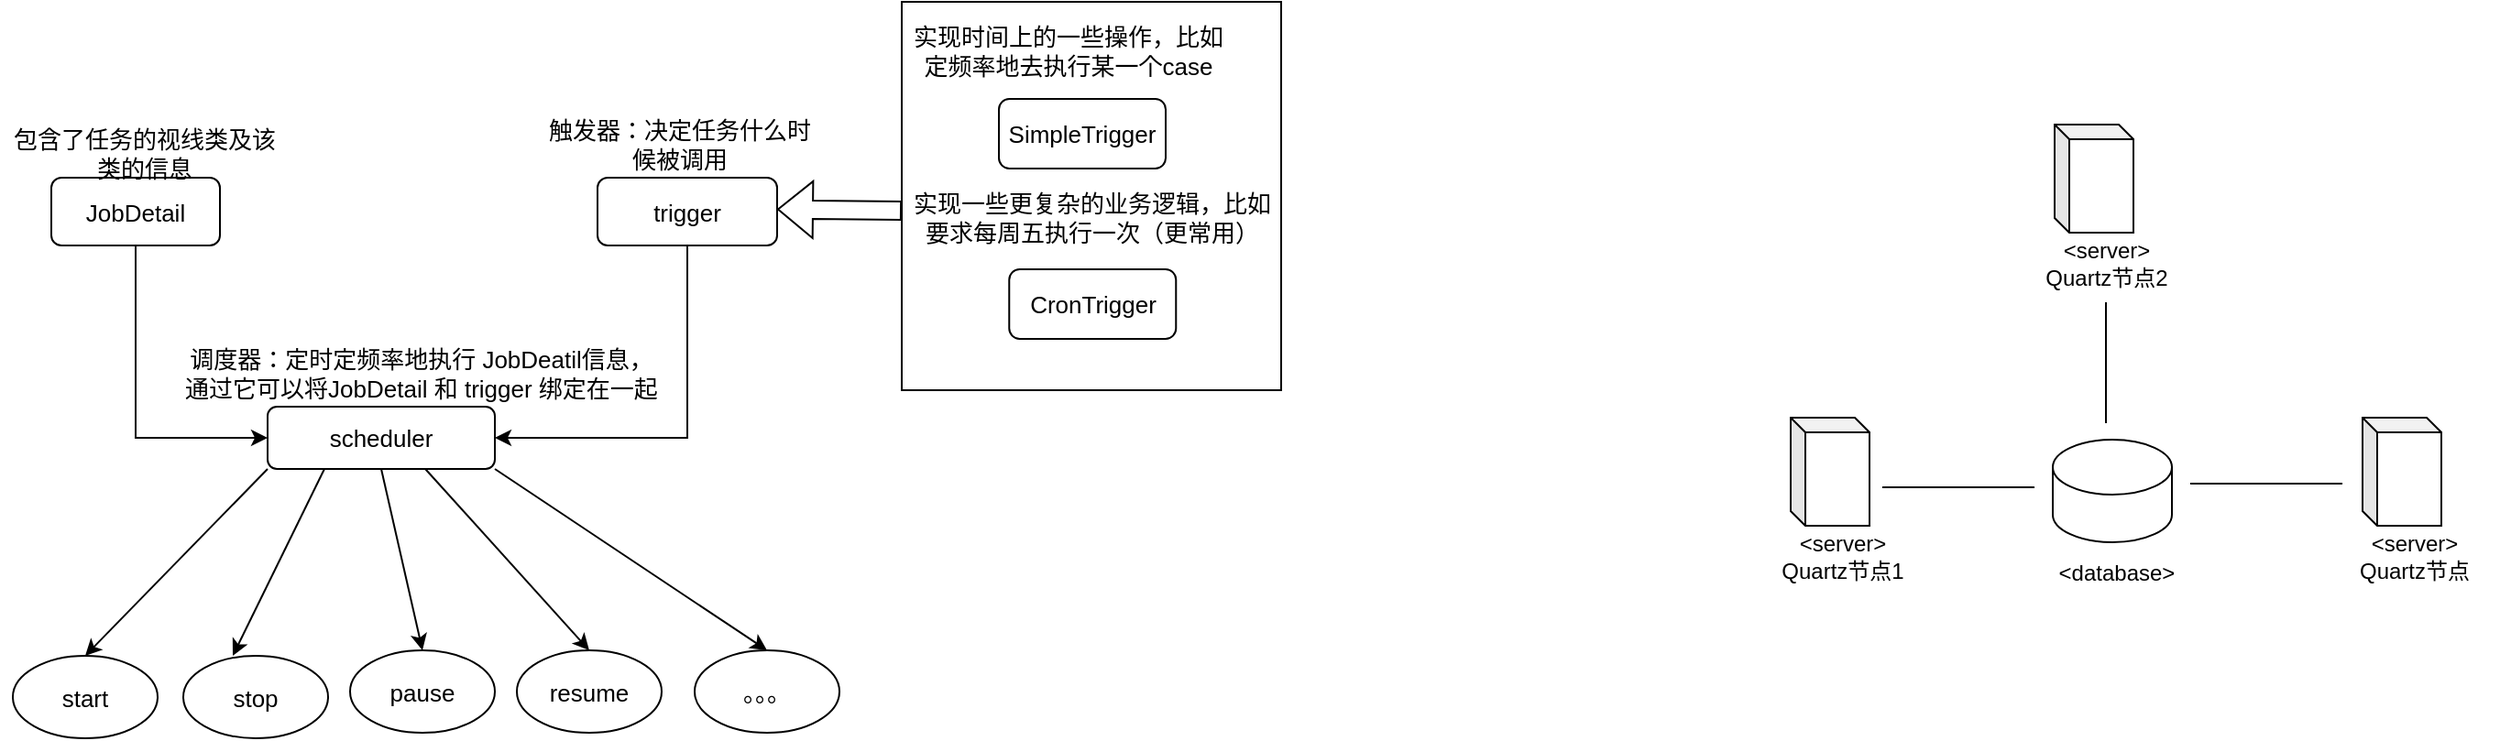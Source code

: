 <mxfile version="22.1.18" type="github">
  <diagram name="第 1 页" id="Cbjm2723TIX3uI8G1TU3">
    <mxGraphModel dx="1434" dy="756" grid="0" gridSize="10" guides="1" tooltips="1" connect="1" arrows="1" fold="1" page="1" pageScale="1" pageWidth="500000" pageHeight="400000" math="0" shadow="0">
      <root>
        <mxCell id="0" />
        <mxCell id="1" parent="0" />
        <mxCell id="OXMtyyxUVlepq9rhhOlZ-22" value="" style="rounded=0;whiteSpace=wrap;html=1;fontSize=13;" vertex="1" parent="1">
          <mxGeometry x="681" y="61" width="207" height="212" as="geometry" />
        </mxCell>
        <mxCell id="OXMtyyxUVlepq9rhhOlZ-15" style="edgeStyle=orthogonalEdgeStyle;rounded=0;orthogonalLoop=1;jettySize=auto;html=1;exitX=0.5;exitY=1;exitDx=0;exitDy=0;entryX=1;entryY=0.5;entryDx=0;entryDy=0;fontSize=13;" edge="1" parent="1" source="OXMtyyxUVlepq9rhhOlZ-2" target="OXMtyyxUVlepq9rhhOlZ-5">
          <mxGeometry relative="1" as="geometry" />
        </mxCell>
        <mxCell id="OXMtyyxUVlepq9rhhOlZ-2" value="trigger" style="rounded=1;whiteSpace=wrap;html=1;fontSize=13;" vertex="1" parent="1">
          <mxGeometry x="515" y="157" width="98" height="37" as="geometry" />
        </mxCell>
        <mxCell id="OXMtyyxUVlepq9rhhOlZ-3" value="SimpleTrigger" style="rounded=1;whiteSpace=wrap;html=1;fontSize=13;" vertex="1" parent="1">
          <mxGeometry x="734" y="114" width="91" height="38" as="geometry" />
        </mxCell>
        <mxCell id="OXMtyyxUVlepq9rhhOlZ-5" value="scheduler" style="rounded=1;whiteSpace=wrap;html=1;fontSize=13;" vertex="1" parent="1">
          <mxGeometry x="335" y="282" width="124" height="34" as="geometry" />
        </mxCell>
        <mxCell id="OXMtyyxUVlepq9rhhOlZ-14" style="edgeStyle=orthogonalEdgeStyle;rounded=0;orthogonalLoop=1;jettySize=auto;html=1;exitX=0.5;exitY=1;exitDx=0;exitDy=0;entryX=0;entryY=0.5;entryDx=0;entryDy=0;fontSize=13;" edge="1" parent="1" source="OXMtyyxUVlepq9rhhOlZ-6" target="OXMtyyxUVlepq9rhhOlZ-5">
          <mxGeometry relative="1" as="geometry" />
        </mxCell>
        <mxCell id="OXMtyyxUVlepq9rhhOlZ-6" value="JobDetail" style="rounded=1;whiteSpace=wrap;html=1;fontSize=13;" vertex="1" parent="1">
          <mxGeometry x="217" y="157" width="92" height="37" as="geometry" />
        </mxCell>
        <mxCell id="OXMtyyxUVlepq9rhhOlZ-7" value="start" style="ellipse;whiteSpace=wrap;html=1;fontSize=13;" vertex="1" parent="1">
          <mxGeometry x="196" y="418" width="79" height="45" as="geometry" />
        </mxCell>
        <mxCell id="OXMtyyxUVlepq9rhhOlZ-9" value="CronTrigger" style="rounded=1;whiteSpace=wrap;html=1;fontSize=13;" vertex="1" parent="1">
          <mxGeometry x="739.63" y="207" width="91" height="38" as="geometry" />
        </mxCell>
        <mxCell id="OXMtyyxUVlepq9rhhOlZ-10" value="stop" style="ellipse;whiteSpace=wrap;html=1;fontSize=13;" vertex="1" parent="1">
          <mxGeometry x="289" y="418" width="79" height="45" as="geometry" />
        </mxCell>
        <mxCell id="OXMtyyxUVlepq9rhhOlZ-11" value="pause" style="ellipse;whiteSpace=wrap;html=1;fontSize=13;" vertex="1" parent="1">
          <mxGeometry x="380" y="415" width="79" height="45" as="geometry" />
        </mxCell>
        <mxCell id="OXMtyyxUVlepq9rhhOlZ-12" value="resume" style="ellipse;whiteSpace=wrap;html=1;fontSize=13;" vertex="1" parent="1">
          <mxGeometry x="471" y="415" width="79" height="45" as="geometry" />
        </mxCell>
        <mxCell id="OXMtyyxUVlepq9rhhOlZ-13" value="。。。" style="ellipse;whiteSpace=wrap;html=1;fontSize=13;" vertex="1" parent="1">
          <mxGeometry x="568" y="415" width="79" height="45" as="geometry" />
        </mxCell>
        <mxCell id="OXMtyyxUVlepq9rhhOlZ-17" value="" style="endArrow=classic;html=1;rounded=0;exitX=0;exitY=1;exitDx=0;exitDy=0;entryX=0.5;entryY=0;entryDx=0;entryDy=0;fontSize=13;" edge="1" parent="1" source="OXMtyyxUVlepq9rhhOlZ-5" target="OXMtyyxUVlepq9rhhOlZ-7">
          <mxGeometry width="50" height="50" relative="1" as="geometry">
            <mxPoint x="732" y="368" as="sourcePoint" />
            <mxPoint x="782" y="318" as="targetPoint" />
          </mxGeometry>
        </mxCell>
        <mxCell id="OXMtyyxUVlepq9rhhOlZ-18" value="" style="endArrow=classic;html=1;rounded=0;exitX=0.25;exitY=1;exitDx=0;exitDy=0;entryX=0.5;entryY=0;entryDx=0;entryDy=0;fontSize=13;" edge="1" parent="1" source="OXMtyyxUVlepq9rhhOlZ-5">
          <mxGeometry width="50" height="50" relative="1" as="geometry">
            <mxPoint x="415" y="316" as="sourcePoint" />
            <mxPoint x="316" y="418" as="targetPoint" />
          </mxGeometry>
        </mxCell>
        <mxCell id="OXMtyyxUVlepq9rhhOlZ-19" value="" style="endArrow=classic;html=1;rounded=0;exitX=0.5;exitY=1;exitDx=0;exitDy=0;entryX=0.5;entryY=0;entryDx=0;entryDy=0;fontSize=13;" edge="1" parent="1" source="OXMtyyxUVlepq9rhhOlZ-5" target="OXMtyyxUVlepq9rhhOlZ-11">
          <mxGeometry width="50" height="50" relative="1" as="geometry">
            <mxPoint x="376" y="326" as="sourcePoint" />
            <mxPoint x="326" y="428" as="targetPoint" />
          </mxGeometry>
        </mxCell>
        <mxCell id="OXMtyyxUVlepq9rhhOlZ-20" value="" style="endArrow=classic;html=1;rounded=0;exitX=0.694;exitY=1;exitDx=0;exitDy=0;entryX=0.5;entryY=0;entryDx=0;entryDy=0;exitPerimeter=0;fontSize=13;" edge="1" parent="1" source="OXMtyyxUVlepq9rhhOlZ-5" target="OXMtyyxUVlepq9rhhOlZ-12">
          <mxGeometry width="50" height="50" relative="1" as="geometry">
            <mxPoint x="407" y="326" as="sourcePoint" />
            <mxPoint x="430" y="425" as="targetPoint" />
          </mxGeometry>
        </mxCell>
        <mxCell id="OXMtyyxUVlepq9rhhOlZ-21" value="" style="endArrow=classic;html=1;rounded=0;exitX=1;exitY=1;exitDx=0;exitDy=0;entryX=0.5;entryY=0;entryDx=0;entryDy=0;fontSize=13;" edge="1" parent="1" source="OXMtyyxUVlepq9rhhOlZ-5" target="OXMtyyxUVlepq9rhhOlZ-13">
          <mxGeometry width="50" height="50" relative="1" as="geometry">
            <mxPoint x="431" y="326" as="sourcePoint" />
            <mxPoint x="521" y="425" as="targetPoint" />
          </mxGeometry>
        </mxCell>
        <mxCell id="OXMtyyxUVlepq9rhhOlZ-23" value="" style="shape=flexArrow;endArrow=classic;html=1;rounded=0;exitX=0;exitY=0.5;exitDx=0;exitDy=0;entryX=1;entryY=0.25;entryDx=0;entryDy=0;fontSize=13;" edge="1" parent="1">
          <mxGeometry width="50" height="50" relative="1" as="geometry">
            <mxPoint x="681" y="175" as="sourcePoint" />
            <mxPoint x="613" y="174.25" as="targetPoint" />
          </mxGeometry>
        </mxCell>
        <mxCell id="OXMtyyxUVlepq9rhhOlZ-24" value="包含了任务的视线类及该类的信息" style="text;html=1;strokeColor=none;fillColor=none;align=center;verticalAlign=middle;whiteSpace=wrap;rounded=0;fontSize=13;" vertex="1" parent="1">
          <mxGeometry x="189.5" y="128" width="155.5" height="31" as="geometry" />
        </mxCell>
        <mxCell id="OXMtyyxUVlepq9rhhOlZ-25" value="触发器：决定任务什么时候被调用" style="text;html=1;strokeColor=none;fillColor=none;align=center;verticalAlign=middle;whiteSpace=wrap;rounded=0;fontSize=13;" vertex="1" parent="1">
          <mxGeometry x="482" y="123" width="155.5" height="31" as="geometry" />
        </mxCell>
        <mxCell id="OXMtyyxUVlepq9rhhOlZ-26" value="实现时间上的一些操作，比如定频率地去执行某一个case" style="text;html=1;strokeColor=none;fillColor=none;align=center;verticalAlign=middle;whiteSpace=wrap;rounded=0;fontSize=13;" vertex="1" parent="1">
          <mxGeometry x="686.25" y="72" width="171.75" height="31" as="geometry" />
        </mxCell>
        <mxCell id="OXMtyyxUVlepq9rhhOlZ-27" value="实现一些更复杂的业务逻辑，比如要求每周五执行一次（更常用）" style="text;html=1;strokeColor=none;fillColor=none;align=center;verticalAlign=middle;whiteSpace=wrap;rounded=0;fontSize=13;" vertex="1" parent="1">
          <mxGeometry x="686.25" y="163" width="197.75" height="31" as="geometry" />
        </mxCell>
        <mxCell id="OXMtyyxUVlepq9rhhOlZ-28" value="调度器：定时定频率地执行 JobDeatil信息，通过它可以将JobDetail 和 trigger 绑定在一起" style="text;html=1;strokeColor=none;fillColor=none;align=center;verticalAlign=middle;whiteSpace=wrap;rounded=0;fontSize=13;" vertex="1" parent="1">
          <mxGeometry x="289" y="248" width="260" height="31" as="geometry" />
        </mxCell>
        <mxCell id="OXMtyyxUVlepq9rhhOlZ-29" value="" style="shape=cube;whiteSpace=wrap;html=1;boundedLbl=1;backgroundOutline=1;darkOpacity=0.05;darkOpacity2=0.1;size=8;" vertex="1" parent="1">
          <mxGeometry x="1310" y="128" width="43" height="59" as="geometry" />
        </mxCell>
        <mxCell id="OXMtyyxUVlepq9rhhOlZ-30" value="&amp;lt;server&amp;gt;&lt;br&gt;Quartz节点2" style="text;html=1;strokeColor=none;fillColor=none;align=center;verticalAlign=middle;whiteSpace=wrap;rounded=0;" vertex="1" parent="1">
          <mxGeometry x="1293" y="189" width="91" height="30" as="geometry" />
        </mxCell>
        <mxCell id="OXMtyyxUVlepq9rhhOlZ-31" value="" style="shape=cube;whiteSpace=wrap;html=1;boundedLbl=1;backgroundOutline=1;darkOpacity=0.05;darkOpacity2=0.1;size=8;" vertex="1" parent="1">
          <mxGeometry x="1166" y="288" width="43" height="59" as="geometry" />
        </mxCell>
        <mxCell id="OXMtyyxUVlepq9rhhOlZ-32" value="&amp;lt;server&amp;gt;&lt;br&gt;Quartz节点1" style="text;html=1;strokeColor=none;fillColor=none;align=center;verticalAlign=middle;whiteSpace=wrap;rounded=0;" vertex="1" parent="1">
          <mxGeometry x="1149" y="349" width="91" height="30" as="geometry" />
        </mxCell>
        <mxCell id="OXMtyyxUVlepq9rhhOlZ-33" value="" style="shape=cube;whiteSpace=wrap;html=1;boundedLbl=1;backgroundOutline=1;darkOpacity=0.05;darkOpacity2=0.1;size=8;" vertex="1" parent="1">
          <mxGeometry x="1478" y="288" width="43" height="59" as="geometry" />
        </mxCell>
        <mxCell id="OXMtyyxUVlepq9rhhOlZ-34" value="&amp;lt;server&amp;gt;&lt;br&gt;Quartz节点" style="text;html=1;strokeColor=none;fillColor=none;align=center;verticalAlign=middle;whiteSpace=wrap;rounded=0;" vertex="1" parent="1">
          <mxGeometry x="1461" y="349" width="91" height="30" as="geometry" />
        </mxCell>
        <mxCell id="OXMtyyxUVlepq9rhhOlZ-35" value="" style="shape=cylinder3;whiteSpace=wrap;html=1;boundedLbl=1;backgroundOutline=1;size=15;" vertex="1" parent="1">
          <mxGeometry x="1309" y="300" width="65" height="56" as="geometry" />
        </mxCell>
        <mxCell id="OXMtyyxUVlepq9rhhOlZ-36" value="" style="endArrow=none;html=1;rounded=0;fontStyle=1" edge="1" parent="1">
          <mxGeometry width="50" height="50" relative="1" as="geometry">
            <mxPoint x="1338" y="291" as="sourcePoint" />
            <mxPoint x="1338" y="225" as="targetPoint" />
          </mxGeometry>
        </mxCell>
        <mxCell id="OXMtyyxUVlepq9rhhOlZ-37" value="" style="endArrow=none;html=1;rounded=0;fontStyle=1" edge="1" parent="1">
          <mxGeometry width="50" height="50" relative="1" as="geometry">
            <mxPoint x="1299" y="326" as="sourcePoint" />
            <mxPoint x="1216" y="326" as="targetPoint" />
          </mxGeometry>
        </mxCell>
        <mxCell id="OXMtyyxUVlepq9rhhOlZ-39" value="" style="endArrow=none;html=1;rounded=0;fontStyle=1" edge="1" parent="1">
          <mxGeometry width="50" height="50" relative="1" as="geometry">
            <mxPoint x="1467" y="324" as="sourcePoint" />
            <mxPoint x="1384" y="324" as="targetPoint" />
          </mxGeometry>
        </mxCell>
        <mxCell id="OXMtyyxUVlepq9rhhOlZ-40" value="&amp;lt;database&amp;gt;" style="text;html=1;strokeColor=none;fillColor=none;align=center;verticalAlign=middle;whiteSpace=wrap;rounded=0;" vertex="1" parent="1">
          <mxGeometry x="1312.5" y="359" width="62" height="27" as="geometry" />
        </mxCell>
      </root>
    </mxGraphModel>
  </diagram>
</mxfile>
